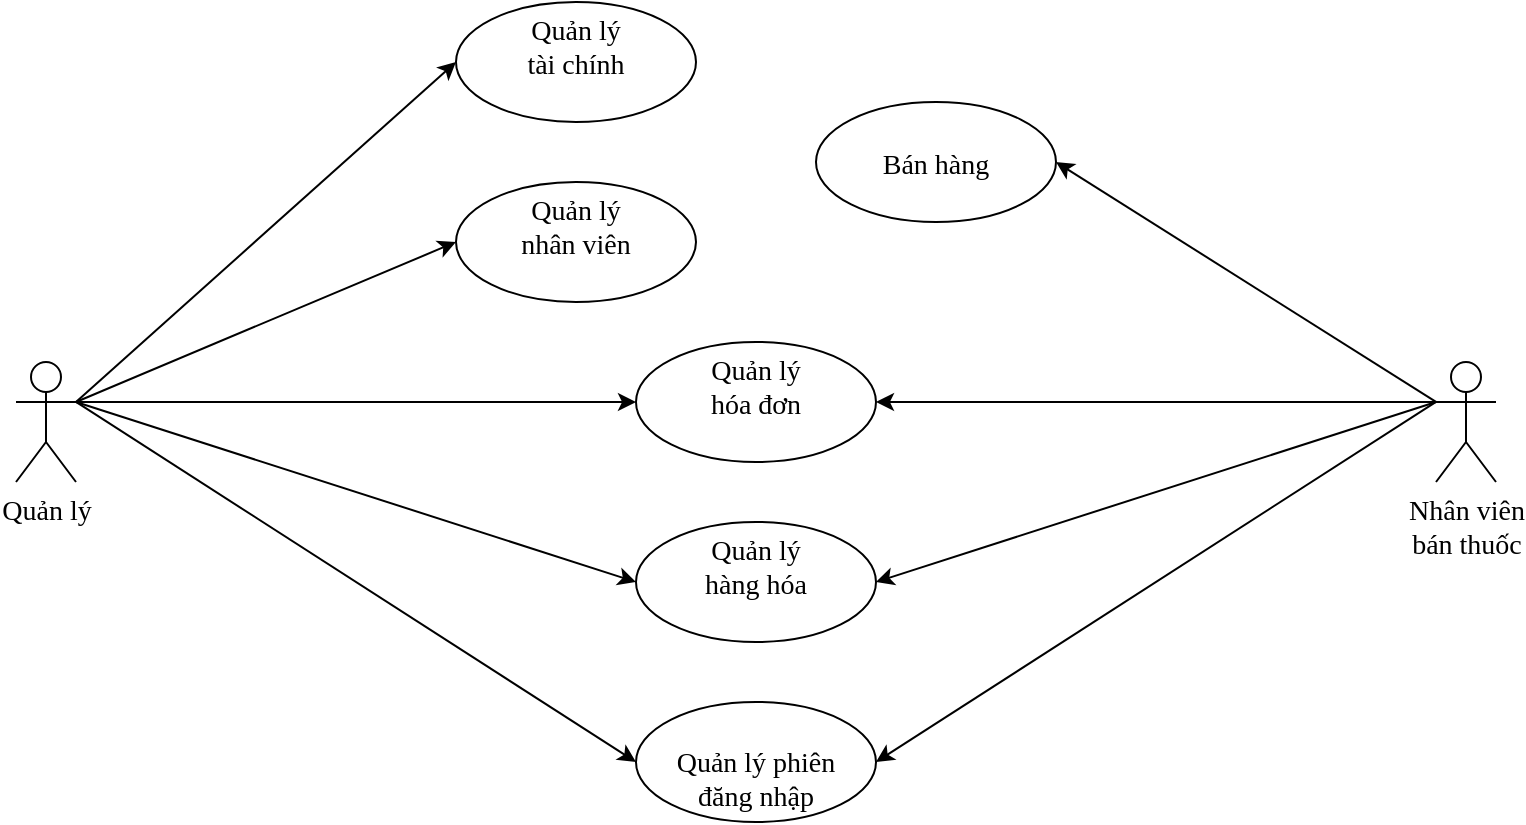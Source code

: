 <mxfile version="16.4.0" type="device"><diagram id="_K-8MboyJJUl8KU5-sEL" name="Page-1"><mxGraphModel dx="868" dy="1661" grid="1" gridSize="10" guides="1" tooltips="1" connect="1" arrows="1" fold="1" page="1" pageScale="1" pageWidth="850" pageHeight="1100" math="0" shadow="0"><root><mxCell id="0"/><mxCell id="1" parent="0"/><mxCell id="CdO9tkvcThOz8ckRoN7T-22" value="&lt;br style=&quot;font-size: 14px;&quot;&gt;Quản lý phiên&lt;br style=&quot;font-size: 14px;&quot;&gt;đăng nhập" style="ellipse;whiteSpace=wrap;html=1;fontSize=14;fontFamily=Times New Roman;verticalAlign=top;strokeWidth=1;align=center;spacingTop=-1;" parent="1" vertex="1"><mxGeometry x="320" y="80" width="120" height="60" as="geometry"/></mxCell><mxCell id="CdO9tkvcThOz8ckRoN7T-28" value="Quản lý&lt;br style=&quot;font-size: 14px;&quot;&gt;" style="shape=umlActor;verticalLabelPosition=bottom;verticalAlign=top;html=1;outlineConnect=0;fontFamily=Times New Roman;fontSize=14;strokeWidth=1;" parent="1" vertex="1"><mxGeometry x="10" y="-90" width="30" height="60" as="geometry"/></mxCell><mxCell id="CdO9tkvcThOz8ckRoN7T-37" value="Quản lý&lt;br style=&quot;font-size: 14px;&quot;&gt;nhân viên" style="ellipse;whiteSpace=wrap;html=1;fontSize=14;fontFamily=Times New Roman;verticalAlign=top;strokeWidth=1;" parent="1" vertex="1"><mxGeometry x="230" y="-180" width="120" height="60" as="geometry"/></mxCell><mxCell id="CdO9tkvcThOz8ckRoN7T-39" value="Quản lý&lt;br style=&quot;font-size: 14px;&quot;&gt;hàng hóa" style="ellipse;whiteSpace=wrap;html=1;fontSize=14;fontFamily=Times New Roman;verticalAlign=top;strokeWidth=1;" parent="1" vertex="1"><mxGeometry x="320" y="-10" width="120" height="60" as="geometry"/></mxCell><mxCell id="CdO9tkvcThOz8ckRoN7T-40" value="Nhân viên&lt;br style=&quot;font-size: 14px;&quot;&gt;bán thuốc" style="shape=umlActor;verticalLabelPosition=bottom;verticalAlign=top;html=1;outlineConnect=0;fontFamily=Times New Roman;fontSize=14;strokeWidth=1;" parent="1" vertex="1"><mxGeometry x="720" y="-90" width="30" height="60" as="geometry"/></mxCell><mxCell id="CdO9tkvcThOz8ckRoN7T-49" value="Quản lý&lt;br style=&quot;font-size: 14px;&quot;&gt;tài chính&lt;br style=&quot;font-size: 14px;&quot;&gt;" style="ellipse;whiteSpace=wrap;html=1;fontSize=14;fontFamily=Times New Roman;verticalAlign=top;strokeWidth=1;" parent="1" vertex="1"><mxGeometry x="230" y="-270" width="120" height="60" as="geometry"/></mxCell><mxCell id="CdO9tkvcThOz8ckRoN7T-51" value="Quản lý &lt;br style=&quot;font-size: 14px;&quot;&gt;hóa đơn" style="ellipse;whiteSpace=wrap;html=1;fontSize=14;fontFamily=Times New Roman;verticalAlign=top;strokeWidth=1;" parent="1" vertex="1"><mxGeometry x="320" y="-100" width="120" height="60" as="geometry"/></mxCell><mxCell id="CdO9tkvcThOz8ckRoN7T-62" value="&lt;br style=&quot;font-size: 14px;&quot;&gt;Bán hàng&lt;br style=&quot;font-size: 14px;&quot;&gt;" style="ellipse;whiteSpace=wrap;html=1;fontSize=14;fontFamily=Times New Roman;verticalAlign=top;strokeWidth=1;" parent="1" vertex="1"><mxGeometry x="410" y="-220" width="120" height="60" as="geometry"/></mxCell><mxCell id="wDAXLLldORXxplrXPNE--7" value="" style="endArrow=classic;html=1;rounded=0;fontSize=14;strokeWidth=1;exitX=1;exitY=0.333;exitDx=0;exitDy=0;exitPerimeter=0;entryX=0;entryY=0.5;entryDx=0;entryDy=0;" parent="1" source="CdO9tkvcThOz8ckRoN7T-28" target="CdO9tkvcThOz8ckRoN7T-22" edge="1"><mxGeometry width="50" height="50" relative="1" as="geometry"><mxPoint x="510" y="-40" as="sourcePoint"/><mxPoint x="560" y="-90" as="targetPoint"/></mxGeometry></mxCell><mxCell id="wDAXLLldORXxplrXPNE--9" value="" style="endArrow=classic;html=1;rounded=0;fontSize=14;strokeWidth=1;exitX=1;exitY=0.333;exitDx=0;exitDy=0;exitPerimeter=0;entryX=0;entryY=0.5;entryDx=0;entryDy=0;" parent="1" source="CdO9tkvcThOz8ckRoN7T-28" target="CdO9tkvcThOz8ckRoN7T-39" edge="1"><mxGeometry width="50" height="50" relative="1" as="geometry"><mxPoint x="510" y="-40" as="sourcePoint"/><mxPoint x="560" y="-90" as="targetPoint"/></mxGeometry></mxCell><mxCell id="wDAXLLldORXxplrXPNE--10" value="" style="endArrow=classic;html=1;rounded=0;fontSize=14;strokeWidth=1;entryX=0;entryY=0.5;entryDx=0;entryDy=0;exitX=1;exitY=0.333;exitDx=0;exitDy=0;exitPerimeter=0;" parent="1" source="CdO9tkvcThOz8ckRoN7T-28" target="CdO9tkvcThOz8ckRoN7T-51" edge="1"><mxGeometry width="50" height="50" relative="1" as="geometry"><mxPoint x="120" y="-110" as="sourcePoint"/><mxPoint x="330.0" y="20" as="targetPoint"/></mxGeometry></mxCell><mxCell id="wDAXLLldORXxplrXPNE--11" value="" style="endArrow=classic;html=1;rounded=0;fontSize=14;strokeWidth=1;entryX=0;entryY=0.5;entryDx=0;entryDy=0;exitX=1;exitY=0.333;exitDx=0;exitDy=0;exitPerimeter=0;" parent="1" source="CdO9tkvcThOz8ckRoN7T-28" target="CdO9tkvcThOz8ckRoN7T-37" edge="1"><mxGeometry width="50" height="50" relative="1" as="geometry"><mxPoint x="160" y="-170" as="sourcePoint"/><mxPoint x="330.0" y="-60" as="targetPoint"/></mxGeometry></mxCell><mxCell id="wDAXLLldORXxplrXPNE--13" value="" style="endArrow=classic;html=1;rounded=0;fontSize=14;strokeWidth=1;entryX=0;entryY=0.5;entryDx=0;entryDy=0;exitX=1;exitY=0.333;exitDx=0;exitDy=0;exitPerimeter=0;" parent="1" source="CdO9tkvcThOz8ckRoN7T-28" target="CdO9tkvcThOz8ckRoN7T-49" edge="1"><mxGeometry width="50" height="50" relative="1" as="geometry"><mxPoint x="100" y="-70" as="sourcePoint"/><mxPoint x="340.0" y="-50" as="targetPoint"/></mxGeometry></mxCell><mxCell id="wDAXLLldORXxplrXPNE--15" value="" style="endArrow=classic;html=1;rounded=0;fontSize=14;strokeWidth=1;entryX=1;entryY=0.5;entryDx=0;entryDy=0;exitX=0;exitY=0.333;exitDx=0;exitDy=0;exitPerimeter=0;" parent="1" source="CdO9tkvcThOz8ckRoN7T-40" target="CdO9tkvcThOz8ckRoN7T-22" edge="1"><mxGeometry width="50" height="50" relative="1" as="geometry"><mxPoint x="510" y="-40" as="sourcePoint"/><mxPoint x="560" y="-90" as="targetPoint"/></mxGeometry></mxCell><mxCell id="wDAXLLldORXxplrXPNE--17" value="" style="endArrow=classic;html=1;rounded=0;fontSize=14;strokeWidth=1;entryX=1;entryY=0.5;entryDx=0;entryDy=0;exitX=0;exitY=0.333;exitDx=0;exitDy=0;exitPerimeter=0;" parent="1" source="CdO9tkvcThOz8ckRoN7T-40" target="CdO9tkvcThOz8ckRoN7T-39" edge="1"><mxGeometry width="50" height="50" relative="1" as="geometry"><mxPoint x="120" y="-50" as="sourcePoint"/><mxPoint x="360.0" y="-30" as="targetPoint"/></mxGeometry></mxCell><mxCell id="wDAXLLldORXxplrXPNE--18" value="" style="endArrow=classic;html=1;rounded=0;fontSize=14;strokeWidth=1;entryX=1;entryY=0.5;entryDx=0;entryDy=0;exitX=0;exitY=0.333;exitDx=0;exitDy=0;exitPerimeter=0;" parent="1" source="CdO9tkvcThOz8ckRoN7T-40" target="CdO9tkvcThOz8ckRoN7T-51" edge="1"><mxGeometry width="50" height="50" relative="1" as="geometry"><mxPoint x="130" y="-40" as="sourcePoint"/><mxPoint x="370.0" y="-20" as="targetPoint"/></mxGeometry></mxCell><mxCell id="wDAXLLldORXxplrXPNE--19" value="" style="endArrow=classic;html=1;rounded=0;fontSize=14;strokeWidth=1;entryX=1;entryY=0.5;entryDx=0;entryDy=0;exitX=0;exitY=0.333;exitDx=0;exitDy=0;exitPerimeter=0;" parent="1" source="CdO9tkvcThOz8ckRoN7T-40" target="CdO9tkvcThOz8ckRoN7T-62" edge="1"><mxGeometry width="50" height="50" relative="1" as="geometry"><mxPoint x="140" y="-30" as="sourcePoint"/><mxPoint x="380.0" y="-10" as="targetPoint"/></mxGeometry></mxCell></root></mxGraphModel></diagram></mxfile>